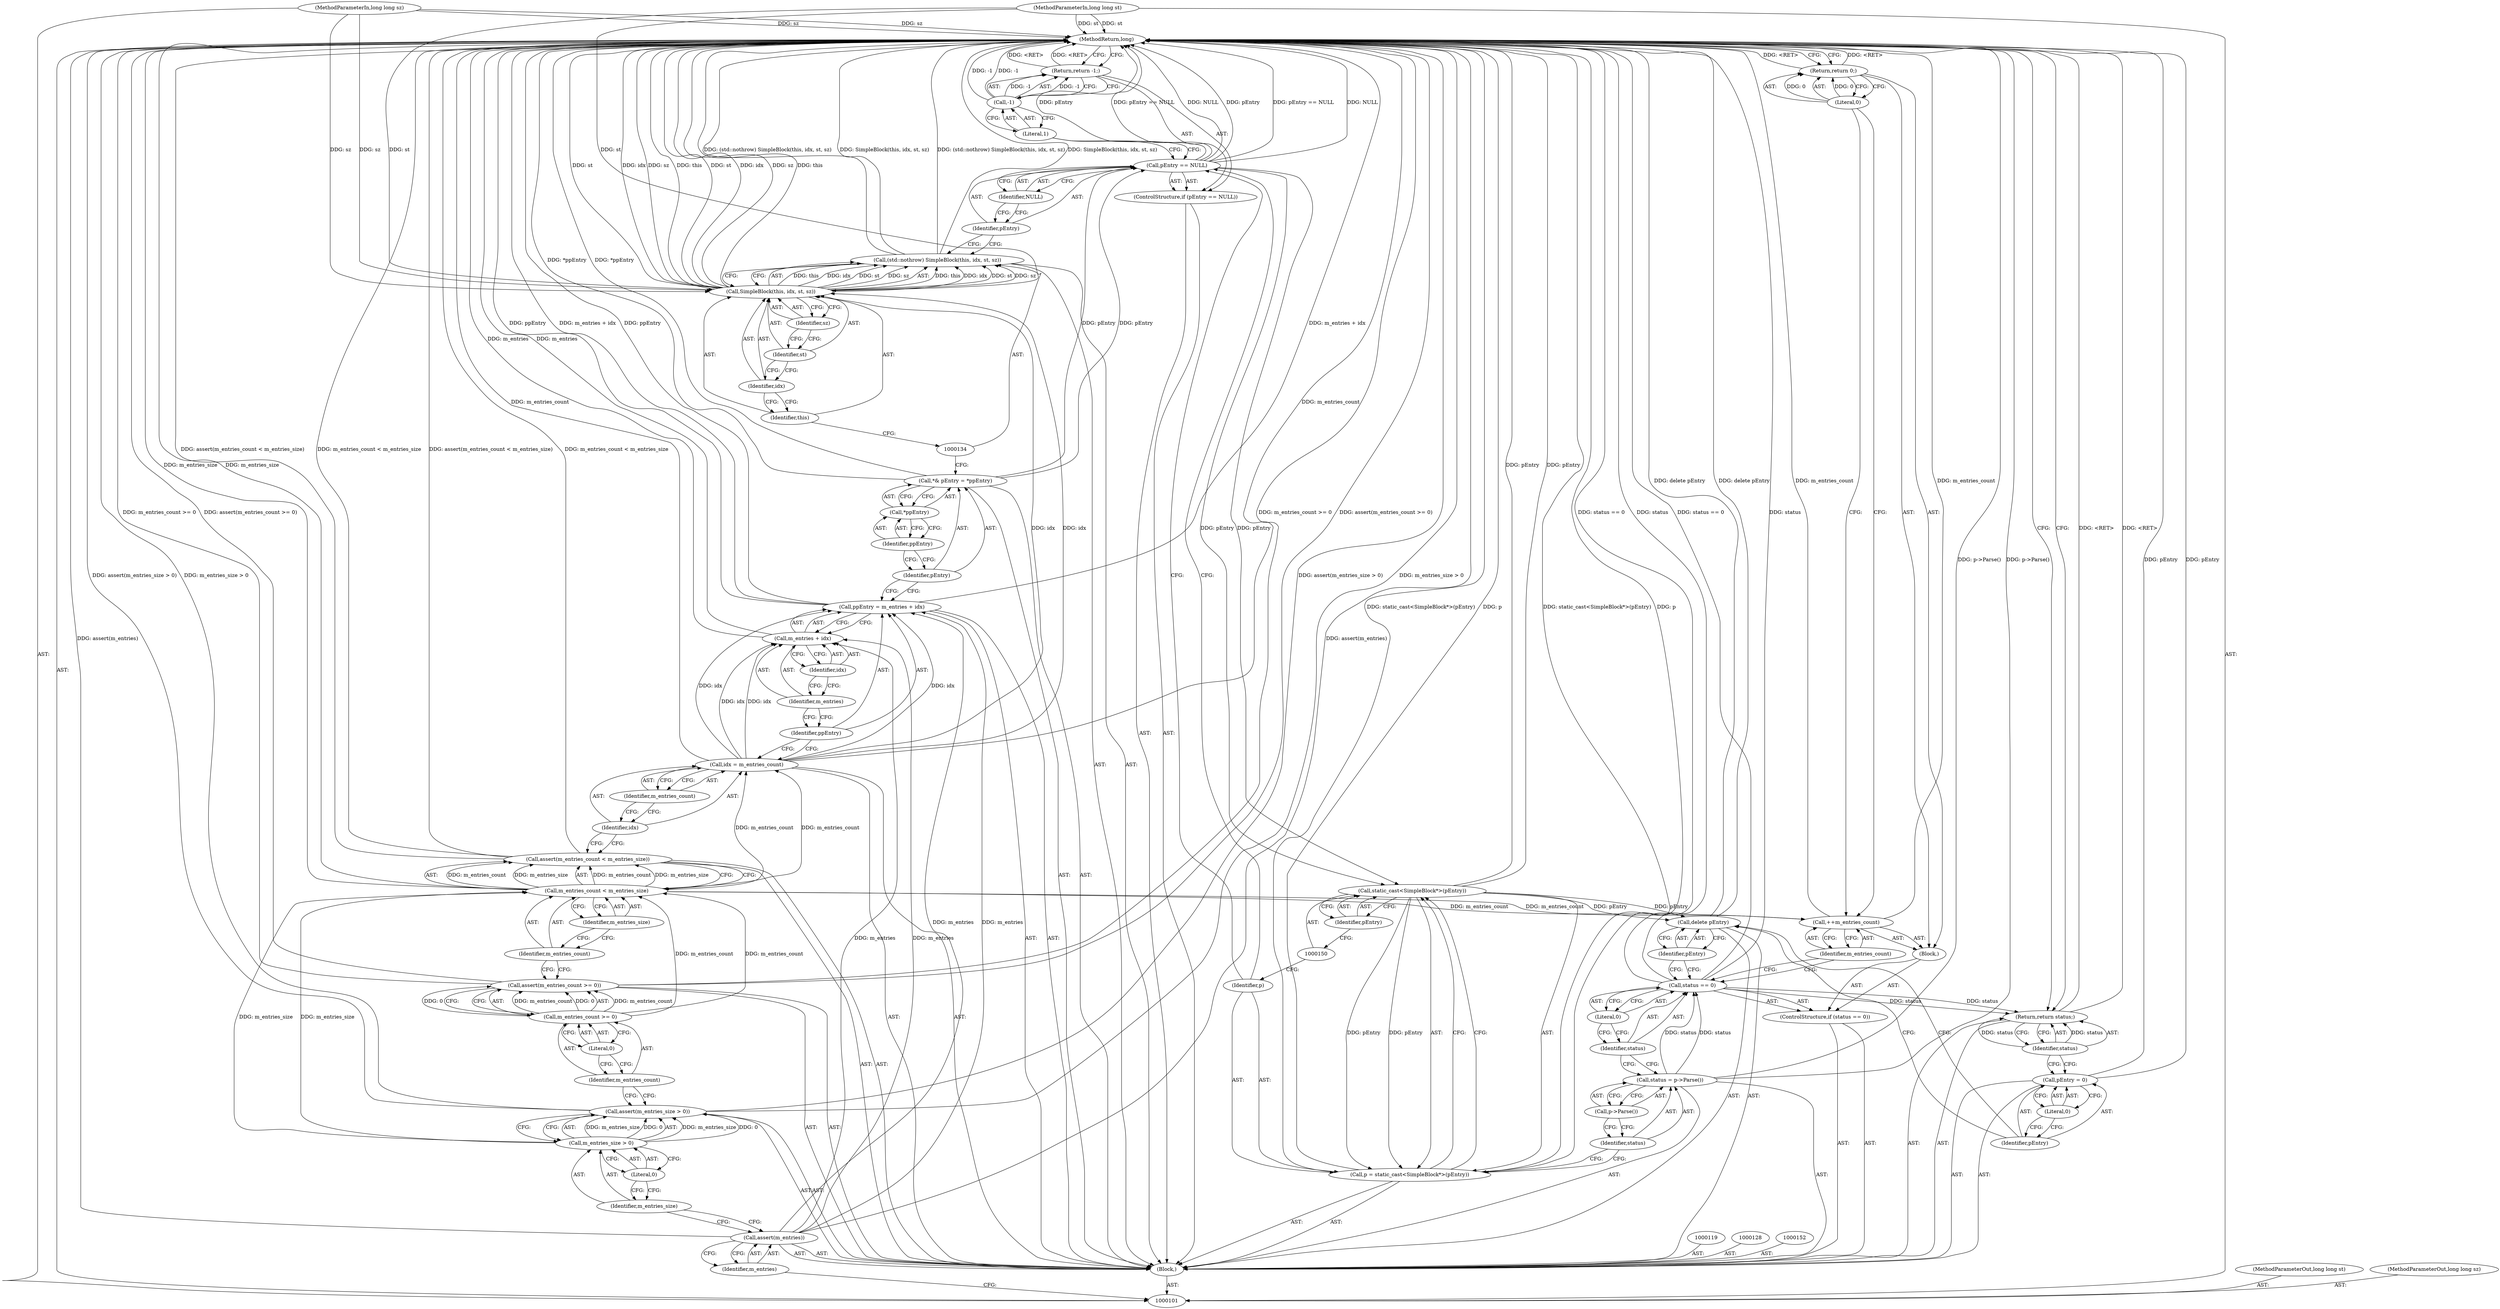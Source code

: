 digraph "1_Android_04839626ed859623901ebd3a5fd483982186b59d_22" {
"1000172" [label="(MethodReturn,long)"];
"1000123" [label="(Call,ppEntry = m_entries + idx)"];
"1000124" [label="(Identifier,ppEntry)"];
"1000125" [label="(Call,m_entries + idx)"];
"1000126" [label="(Identifier,m_entries)"];
"1000127" [label="(Identifier,idx)"];
"1000129" [label="(Call,*& pEntry = *ppEntry)"];
"1000130" [label="(Identifier,pEntry)"];
"1000131" [label="(Call,*ppEntry)"];
"1000132" [label="(Identifier,ppEntry)"];
"1000133" [label="(Call,(std::nothrow) SimpleBlock(this, idx, st, sz))"];
"1000135" [label="(Call,SimpleBlock(this, idx, st, sz))"];
"1000136" [label="(Identifier,this)"];
"1000137" [label="(Identifier,idx)"];
"1000138" [label="(Identifier,st)"];
"1000139" [label="(Identifier,sz)"];
"1000143" [label="(Identifier,NULL)"];
"1000140" [label="(ControlStructure,if (pEntry == NULL))"];
"1000141" [label="(Call,pEntry == NULL)"];
"1000142" [label="(Identifier,pEntry)"];
"1000145" [label="(Call,-1)"];
"1000146" [label="(Literal,1)"];
"1000144" [label="(Return,return -1;)"];
"1000147" [label="(Call,p = static_cast<SimpleBlock*>(pEntry))"];
"1000148" [label="(Identifier,p)"];
"1000149" [label="(Call,static_cast<SimpleBlock*>(pEntry))"];
"1000151" [label="(Identifier,pEntry)"];
"1000153" [label="(Call,status = p->Parse())"];
"1000154" [label="(Identifier,status)"];
"1000155" [label="(Call,p->Parse())"];
"1000159" [label="(Literal,0)"];
"1000156" [label="(ControlStructure,if (status == 0))"];
"1000157" [label="(Call,status == 0)"];
"1000158" [label="(Identifier,status)"];
"1000160" [label="(Block,)"];
"1000162" [label="(Identifier,m_entries_count)"];
"1000161" [label="(Call,++m_entries_count)"];
"1000102" [label="(MethodParameterIn,long long st)"];
"1000246" [label="(MethodParameterOut,long long st)"];
"1000164" [label="(Literal,0)"];
"1000163" [label="(Return,return 0;)"];
"1000166" [label="(Identifier,pEntry)"];
"1000165" [label="(Call,delete pEntry)"];
"1000169" [label="(Literal,0)"];
"1000167" [label="(Call,pEntry = 0)"];
"1000168" [label="(Identifier,pEntry)"];
"1000171" [label="(Identifier,status)"];
"1000170" [label="(Return,return status;)"];
"1000103" [label="(MethodParameterIn,long long sz)"];
"1000247" [label="(MethodParameterOut,long long sz)"];
"1000104" [label="(Block,)"];
"1000106" [label="(Identifier,m_entries)"];
"1000105" [label="(Call,assert(m_entries))"];
"1000108" [label="(Call,m_entries_size > 0)"];
"1000109" [label="(Identifier,m_entries_size)"];
"1000110" [label="(Literal,0)"];
"1000107" [label="(Call,assert(m_entries_size > 0))"];
"1000112" [label="(Call,m_entries_count >= 0)"];
"1000113" [label="(Identifier,m_entries_count)"];
"1000114" [label="(Literal,0)"];
"1000111" [label="(Call,assert(m_entries_count >= 0))"];
"1000116" [label="(Call,m_entries_count < m_entries_size)"];
"1000117" [label="(Identifier,m_entries_count)"];
"1000118" [label="(Identifier,m_entries_size)"];
"1000115" [label="(Call,assert(m_entries_count < m_entries_size))"];
"1000120" [label="(Call,idx = m_entries_count)"];
"1000121" [label="(Identifier,idx)"];
"1000122" [label="(Identifier,m_entries_count)"];
"1000172" -> "1000101"  [label="AST: "];
"1000172" -> "1000144"  [label="CFG: "];
"1000172" -> "1000163"  [label="CFG: "];
"1000172" -> "1000170"  [label="CFG: "];
"1000144" -> "1000172"  [label="DDG: <RET>"];
"1000141" -> "1000172"  [label="DDG: pEntry"];
"1000141" -> "1000172"  [label="DDG: pEntry == NULL"];
"1000141" -> "1000172"  [label="DDG: NULL"];
"1000123" -> "1000172"  [label="DDG: m_entries + idx"];
"1000123" -> "1000172"  [label="DDG: ppEntry"];
"1000107" -> "1000172"  [label="DDG: m_entries_size > 0"];
"1000107" -> "1000172"  [label="DDG: assert(m_entries_size > 0)"];
"1000157" -> "1000172"  [label="DDG: status == 0"];
"1000157" -> "1000172"  [label="DDG: status"];
"1000105" -> "1000172"  [label="DDG: assert(m_entries)"];
"1000115" -> "1000172"  [label="DDG: assert(m_entries_count < m_entries_size)"];
"1000115" -> "1000172"  [label="DDG: m_entries_count < m_entries_size"];
"1000116" -> "1000172"  [label="DDG: m_entries_size"];
"1000135" -> "1000172"  [label="DDG: st"];
"1000135" -> "1000172"  [label="DDG: idx"];
"1000135" -> "1000172"  [label="DDG: sz"];
"1000135" -> "1000172"  [label="DDG: this"];
"1000161" -> "1000172"  [label="DDG: m_entries_count"];
"1000167" -> "1000172"  [label="DDG: pEntry"];
"1000125" -> "1000172"  [label="DDG: m_entries"];
"1000149" -> "1000172"  [label="DDG: pEntry"];
"1000153" -> "1000172"  [label="DDG: p->Parse()"];
"1000103" -> "1000172"  [label="DDG: sz"];
"1000147" -> "1000172"  [label="DDG: static_cast<SimpleBlock*>(pEntry)"];
"1000147" -> "1000172"  [label="DDG: p"];
"1000133" -> "1000172"  [label="DDG: (std::nothrow) SimpleBlock(this, idx, st, sz)"];
"1000133" -> "1000172"  [label="DDG: SimpleBlock(this, idx, st, sz)"];
"1000102" -> "1000172"  [label="DDG: st"];
"1000111" -> "1000172"  [label="DDG: m_entries_count >= 0"];
"1000111" -> "1000172"  [label="DDG: assert(m_entries_count >= 0)"];
"1000120" -> "1000172"  [label="DDG: m_entries_count"];
"1000145" -> "1000172"  [label="DDG: -1"];
"1000129" -> "1000172"  [label="DDG: *ppEntry"];
"1000165" -> "1000172"  [label="DDG: delete pEntry"];
"1000170" -> "1000172"  [label="DDG: <RET>"];
"1000163" -> "1000172"  [label="DDG: <RET>"];
"1000123" -> "1000104"  [label="AST: "];
"1000123" -> "1000125"  [label="CFG: "];
"1000124" -> "1000123"  [label="AST: "];
"1000125" -> "1000123"  [label="AST: "];
"1000130" -> "1000123"  [label="CFG: "];
"1000123" -> "1000172"  [label="DDG: m_entries + idx"];
"1000123" -> "1000172"  [label="DDG: ppEntry"];
"1000105" -> "1000123"  [label="DDG: m_entries"];
"1000120" -> "1000123"  [label="DDG: idx"];
"1000124" -> "1000123"  [label="AST: "];
"1000124" -> "1000120"  [label="CFG: "];
"1000126" -> "1000124"  [label="CFG: "];
"1000125" -> "1000123"  [label="AST: "];
"1000125" -> "1000127"  [label="CFG: "];
"1000126" -> "1000125"  [label="AST: "];
"1000127" -> "1000125"  [label="AST: "];
"1000123" -> "1000125"  [label="CFG: "];
"1000125" -> "1000172"  [label="DDG: m_entries"];
"1000105" -> "1000125"  [label="DDG: m_entries"];
"1000120" -> "1000125"  [label="DDG: idx"];
"1000126" -> "1000125"  [label="AST: "];
"1000126" -> "1000124"  [label="CFG: "];
"1000127" -> "1000126"  [label="CFG: "];
"1000127" -> "1000125"  [label="AST: "];
"1000127" -> "1000126"  [label="CFG: "];
"1000125" -> "1000127"  [label="CFG: "];
"1000129" -> "1000104"  [label="AST: "];
"1000129" -> "1000131"  [label="CFG: "];
"1000130" -> "1000129"  [label="AST: "];
"1000131" -> "1000129"  [label="AST: "];
"1000134" -> "1000129"  [label="CFG: "];
"1000129" -> "1000172"  [label="DDG: *ppEntry"];
"1000129" -> "1000141"  [label="DDG: pEntry"];
"1000130" -> "1000129"  [label="AST: "];
"1000130" -> "1000123"  [label="CFG: "];
"1000132" -> "1000130"  [label="CFG: "];
"1000131" -> "1000129"  [label="AST: "];
"1000131" -> "1000132"  [label="CFG: "];
"1000132" -> "1000131"  [label="AST: "];
"1000129" -> "1000131"  [label="CFG: "];
"1000132" -> "1000131"  [label="AST: "];
"1000132" -> "1000130"  [label="CFG: "];
"1000131" -> "1000132"  [label="CFG: "];
"1000133" -> "1000104"  [label="AST: "];
"1000133" -> "1000135"  [label="CFG: "];
"1000134" -> "1000133"  [label="AST: "];
"1000135" -> "1000133"  [label="AST: "];
"1000142" -> "1000133"  [label="CFG: "];
"1000133" -> "1000172"  [label="DDG: (std::nothrow) SimpleBlock(this, idx, st, sz)"];
"1000133" -> "1000172"  [label="DDG: SimpleBlock(this, idx, st, sz)"];
"1000135" -> "1000133"  [label="DDG: this"];
"1000135" -> "1000133"  [label="DDG: idx"];
"1000135" -> "1000133"  [label="DDG: st"];
"1000135" -> "1000133"  [label="DDG: sz"];
"1000135" -> "1000133"  [label="AST: "];
"1000135" -> "1000139"  [label="CFG: "];
"1000136" -> "1000135"  [label="AST: "];
"1000137" -> "1000135"  [label="AST: "];
"1000138" -> "1000135"  [label="AST: "];
"1000139" -> "1000135"  [label="AST: "];
"1000133" -> "1000135"  [label="CFG: "];
"1000135" -> "1000172"  [label="DDG: st"];
"1000135" -> "1000172"  [label="DDG: idx"];
"1000135" -> "1000172"  [label="DDG: sz"];
"1000135" -> "1000172"  [label="DDG: this"];
"1000135" -> "1000133"  [label="DDG: this"];
"1000135" -> "1000133"  [label="DDG: idx"];
"1000135" -> "1000133"  [label="DDG: st"];
"1000135" -> "1000133"  [label="DDG: sz"];
"1000120" -> "1000135"  [label="DDG: idx"];
"1000102" -> "1000135"  [label="DDG: st"];
"1000103" -> "1000135"  [label="DDG: sz"];
"1000136" -> "1000135"  [label="AST: "];
"1000136" -> "1000134"  [label="CFG: "];
"1000137" -> "1000136"  [label="CFG: "];
"1000137" -> "1000135"  [label="AST: "];
"1000137" -> "1000136"  [label="CFG: "];
"1000138" -> "1000137"  [label="CFG: "];
"1000138" -> "1000135"  [label="AST: "];
"1000138" -> "1000137"  [label="CFG: "];
"1000139" -> "1000138"  [label="CFG: "];
"1000139" -> "1000135"  [label="AST: "];
"1000139" -> "1000138"  [label="CFG: "];
"1000135" -> "1000139"  [label="CFG: "];
"1000143" -> "1000141"  [label="AST: "];
"1000143" -> "1000142"  [label="CFG: "];
"1000141" -> "1000143"  [label="CFG: "];
"1000140" -> "1000104"  [label="AST: "];
"1000141" -> "1000140"  [label="AST: "];
"1000144" -> "1000140"  [label="AST: "];
"1000141" -> "1000140"  [label="AST: "];
"1000141" -> "1000143"  [label="CFG: "];
"1000142" -> "1000141"  [label="AST: "];
"1000143" -> "1000141"  [label="AST: "];
"1000146" -> "1000141"  [label="CFG: "];
"1000148" -> "1000141"  [label="CFG: "];
"1000141" -> "1000172"  [label="DDG: pEntry"];
"1000141" -> "1000172"  [label="DDG: pEntry == NULL"];
"1000141" -> "1000172"  [label="DDG: NULL"];
"1000129" -> "1000141"  [label="DDG: pEntry"];
"1000141" -> "1000149"  [label="DDG: pEntry"];
"1000142" -> "1000141"  [label="AST: "];
"1000142" -> "1000133"  [label="CFG: "];
"1000143" -> "1000142"  [label="CFG: "];
"1000145" -> "1000144"  [label="AST: "];
"1000145" -> "1000146"  [label="CFG: "];
"1000146" -> "1000145"  [label="AST: "];
"1000144" -> "1000145"  [label="CFG: "];
"1000145" -> "1000172"  [label="DDG: -1"];
"1000145" -> "1000144"  [label="DDG: -1"];
"1000146" -> "1000145"  [label="AST: "];
"1000146" -> "1000141"  [label="CFG: "];
"1000145" -> "1000146"  [label="CFG: "];
"1000144" -> "1000140"  [label="AST: "];
"1000144" -> "1000145"  [label="CFG: "];
"1000145" -> "1000144"  [label="AST: "];
"1000172" -> "1000144"  [label="CFG: "];
"1000144" -> "1000172"  [label="DDG: <RET>"];
"1000145" -> "1000144"  [label="DDG: -1"];
"1000147" -> "1000104"  [label="AST: "];
"1000147" -> "1000149"  [label="CFG: "];
"1000148" -> "1000147"  [label="AST: "];
"1000149" -> "1000147"  [label="AST: "];
"1000154" -> "1000147"  [label="CFG: "];
"1000147" -> "1000172"  [label="DDG: static_cast<SimpleBlock*>(pEntry)"];
"1000147" -> "1000172"  [label="DDG: p"];
"1000149" -> "1000147"  [label="DDG: pEntry"];
"1000148" -> "1000147"  [label="AST: "];
"1000148" -> "1000141"  [label="CFG: "];
"1000150" -> "1000148"  [label="CFG: "];
"1000149" -> "1000147"  [label="AST: "];
"1000149" -> "1000151"  [label="CFG: "];
"1000150" -> "1000149"  [label="AST: "];
"1000151" -> "1000149"  [label="AST: "];
"1000147" -> "1000149"  [label="CFG: "];
"1000149" -> "1000172"  [label="DDG: pEntry"];
"1000149" -> "1000147"  [label="DDG: pEntry"];
"1000141" -> "1000149"  [label="DDG: pEntry"];
"1000149" -> "1000165"  [label="DDG: pEntry"];
"1000151" -> "1000149"  [label="AST: "];
"1000151" -> "1000150"  [label="CFG: "];
"1000149" -> "1000151"  [label="CFG: "];
"1000153" -> "1000104"  [label="AST: "];
"1000153" -> "1000155"  [label="CFG: "];
"1000154" -> "1000153"  [label="AST: "];
"1000155" -> "1000153"  [label="AST: "];
"1000158" -> "1000153"  [label="CFG: "];
"1000153" -> "1000172"  [label="DDG: p->Parse()"];
"1000153" -> "1000157"  [label="DDG: status"];
"1000154" -> "1000153"  [label="AST: "];
"1000154" -> "1000147"  [label="CFG: "];
"1000155" -> "1000154"  [label="CFG: "];
"1000155" -> "1000153"  [label="AST: "];
"1000155" -> "1000154"  [label="CFG: "];
"1000153" -> "1000155"  [label="CFG: "];
"1000159" -> "1000157"  [label="AST: "];
"1000159" -> "1000158"  [label="CFG: "];
"1000157" -> "1000159"  [label="CFG: "];
"1000156" -> "1000104"  [label="AST: "];
"1000157" -> "1000156"  [label="AST: "];
"1000160" -> "1000156"  [label="AST: "];
"1000157" -> "1000156"  [label="AST: "];
"1000157" -> "1000159"  [label="CFG: "];
"1000158" -> "1000157"  [label="AST: "];
"1000159" -> "1000157"  [label="AST: "];
"1000162" -> "1000157"  [label="CFG: "];
"1000166" -> "1000157"  [label="CFG: "];
"1000157" -> "1000172"  [label="DDG: status == 0"];
"1000157" -> "1000172"  [label="DDG: status"];
"1000153" -> "1000157"  [label="DDG: status"];
"1000157" -> "1000170"  [label="DDG: status"];
"1000158" -> "1000157"  [label="AST: "];
"1000158" -> "1000153"  [label="CFG: "];
"1000159" -> "1000158"  [label="CFG: "];
"1000160" -> "1000156"  [label="AST: "];
"1000161" -> "1000160"  [label="AST: "];
"1000163" -> "1000160"  [label="AST: "];
"1000162" -> "1000161"  [label="AST: "];
"1000162" -> "1000157"  [label="CFG: "];
"1000161" -> "1000162"  [label="CFG: "];
"1000161" -> "1000160"  [label="AST: "];
"1000161" -> "1000162"  [label="CFG: "];
"1000162" -> "1000161"  [label="AST: "];
"1000164" -> "1000161"  [label="CFG: "];
"1000161" -> "1000172"  [label="DDG: m_entries_count"];
"1000116" -> "1000161"  [label="DDG: m_entries_count"];
"1000102" -> "1000101"  [label="AST: "];
"1000102" -> "1000172"  [label="DDG: st"];
"1000102" -> "1000135"  [label="DDG: st"];
"1000246" -> "1000101"  [label="AST: "];
"1000164" -> "1000163"  [label="AST: "];
"1000164" -> "1000161"  [label="CFG: "];
"1000163" -> "1000164"  [label="CFG: "];
"1000164" -> "1000163"  [label="DDG: 0"];
"1000163" -> "1000160"  [label="AST: "];
"1000163" -> "1000164"  [label="CFG: "];
"1000164" -> "1000163"  [label="AST: "];
"1000172" -> "1000163"  [label="CFG: "];
"1000163" -> "1000172"  [label="DDG: <RET>"];
"1000164" -> "1000163"  [label="DDG: 0"];
"1000166" -> "1000165"  [label="AST: "];
"1000166" -> "1000157"  [label="CFG: "];
"1000165" -> "1000166"  [label="CFG: "];
"1000165" -> "1000104"  [label="AST: "];
"1000165" -> "1000166"  [label="CFG: "];
"1000166" -> "1000165"  [label="AST: "];
"1000168" -> "1000165"  [label="CFG: "];
"1000165" -> "1000172"  [label="DDG: delete pEntry"];
"1000149" -> "1000165"  [label="DDG: pEntry"];
"1000169" -> "1000167"  [label="AST: "];
"1000169" -> "1000168"  [label="CFG: "];
"1000167" -> "1000169"  [label="CFG: "];
"1000167" -> "1000104"  [label="AST: "];
"1000167" -> "1000169"  [label="CFG: "];
"1000168" -> "1000167"  [label="AST: "];
"1000169" -> "1000167"  [label="AST: "];
"1000171" -> "1000167"  [label="CFG: "];
"1000167" -> "1000172"  [label="DDG: pEntry"];
"1000168" -> "1000167"  [label="AST: "];
"1000168" -> "1000165"  [label="CFG: "];
"1000169" -> "1000168"  [label="CFG: "];
"1000171" -> "1000170"  [label="AST: "];
"1000171" -> "1000167"  [label="CFG: "];
"1000170" -> "1000171"  [label="CFG: "];
"1000171" -> "1000170"  [label="DDG: status"];
"1000170" -> "1000104"  [label="AST: "];
"1000170" -> "1000171"  [label="CFG: "];
"1000171" -> "1000170"  [label="AST: "];
"1000172" -> "1000170"  [label="CFG: "];
"1000170" -> "1000172"  [label="DDG: <RET>"];
"1000171" -> "1000170"  [label="DDG: status"];
"1000157" -> "1000170"  [label="DDG: status"];
"1000103" -> "1000101"  [label="AST: "];
"1000103" -> "1000172"  [label="DDG: sz"];
"1000103" -> "1000135"  [label="DDG: sz"];
"1000247" -> "1000101"  [label="AST: "];
"1000104" -> "1000101"  [label="AST: "];
"1000105" -> "1000104"  [label="AST: "];
"1000107" -> "1000104"  [label="AST: "];
"1000111" -> "1000104"  [label="AST: "];
"1000115" -> "1000104"  [label="AST: "];
"1000119" -> "1000104"  [label="AST: "];
"1000120" -> "1000104"  [label="AST: "];
"1000123" -> "1000104"  [label="AST: "];
"1000128" -> "1000104"  [label="AST: "];
"1000129" -> "1000104"  [label="AST: "];
"1000133" -> "1000104"  [label="AST: "];
"1000140" -> "1000104"  [label="AST: "];
"1000147" -> "1000104"  [label="AST: "];
"1000152" -> "1000104"  [label="AST: "];
"1000153" -> "1000104"  [label="AST: "];
"1000156" -> "1000104"  [label="AST: "];
"1000165" -> "1000104"  [label="AST: "];
"1000167" -> "1000104"  [label="AST: "];
"1000170" -> "1000104"  [label="AST: "];
"1000106" -> "1000105"  [label="AST: "];
"1000106" -> "1000101"  [label="CFG: "];
"1000105" -> "1000106"  [label="CFG: "];
"1000105" -> "1000104"  [label="AST: "];
"1000105" -> "1000106"  [label="CFG: "];
"1000106" -> "1000105"  [label="AST: "];
"1000109" -> "1000105"  [label="CFG: "];
"1000105" -> "1000172"  [label="DDG: assert(m_entries)"];
"1000105" -> "1000123"  [label="DDG: m_entries"];
"1000105" -> "1000125"  [label="DDG: m_entries"];
"1000108" -> "1000107"  [label="AST: "];
"1000108" -> "1000110"  [label="CFG: "];
"1000109" -> "1000108"  [label="AST: "];
"1000110" -> "1000108"  [label="AST: "];
"1000107" -> "1000108"  [label="CFG: "];
"1000108" -> "1000107"  [label="DDG: m_entries_size"];
"1000108" -> "1000107"  [label="DDG: 0"];
"1000108" -> "1000116"  [label="DDG: m_entries_size"];
"1000109" -> "1000108"  [label="AST: "];
"1000109" -> "1000105"  [label="CFG: "];
"1000110" -> "1000109"  [label="CFG: "];
"1000110" -> "1000108"  [label="AST: "];
"1000110" -> "1000109"  [label="CFG: "];
"1000108" -> "1000110"  [label="CFG: "];
"1000107" -> "1000104"  [label="AST: "];
"1000107" -> "1000108"  [label="CFG: "];
"1000108" -> "1000107"  [label="AST: "];
"1000113" -> "1000107"  [label="CFG: "];
"1000107" -> "1000172"  [label="DDG: m_entries_size > 0"];
"1000107" -> "1000172"  [label="DDG: assert(m_entries_size > 0)"];
"1000108" -> "1000107"  [label="DDG: m_entries_size"];
"1000108" -> "1000107"  [label="DDG: 0"];
"1000112" -> "1000111"  [label="AST: "];
"1000112" -> "1000114"  [label="CFG: "];
"1000113" -> "1000112"  [label="AST: "];
"1000114" -> "1000112"  [label="AST: "];
"1000111" -> "1000112"  [label="CFG: "];
"1000112" -> "1000111"  [label="DDG: m_entries_count"];
"1000112" -> "1000111"  [label="DDG: 0"];
"1000112" -> "1000116"  [label="DDG: m_entries_count"];
"1000113" -> "1000112"  [label="AST: "];
"1000113" -> "1000107"  [label="CFG: "];
"1000114" -> "1000113"  [label="CFG: "];
"1000114" -> "1000112"  [label="AST: "];
"1000114" -> "1000113"  [label="CFG: "];
"1000112" -> "1000114"  [label="CFG: "];
"1000111" -> "1000104"  [label="AST: "];
"1000111" -> "1000112"  [label="CFG: "];
"1000112" -> "1000111"  [label="AST: "];
"1000117" -> "1000111"  [label="CFG: "];
"1000111" -> "1000172"  [label="DDG: m_entries_count >= 0"];
"1000111" -> "1000172"  [label="DDG: assert(m_entries_count >= 0)"];
"1000112" -> "1000111"  [label="DDG: m_entries_count"];
"1000112" -> "1000111"  [label="DDG: 0"];
"1000116" -> "1000115"  [label="AST: "];
"1000116" -> "1000118"  [label="CFG: "];
"1000117" -> "1000116"  [label="AST: "];
"1000118" -> "1000116"  [label="AST: "];
"1000115" -> "1000116"  [label="CFG: "];
"1000116" -> "1000172"  [label="DDG: m_entries_size"];
"1000116" -> "1000115"  [label="DDG: m_entries_count"];
"1000116" -> "1000115"  [label="DDG: m_entries_size"];
"1000112" -> "1000116"  [label="DDG: m_entries_count"];
"1000108" -> "1000116"  [label="DDG: m_entries_size"];
"1000116" -> "1000120"  [label="DDG: m_entries_count"];
"1000116" -> "1000161"  [label="DDG: m_entries_count"];
"1000117" -> "1000116"  [label="AST: "];
"1000117" -> "1000111"  [label="CFG: "];
"1000118" -> "1000117"  [label="CFG: "];
"1000118" -> "1000116"  [label="AST: "];
"1000118" -> "1000117"  [label="CFG: "];
"1000116" -> "1000118"  [label="CFG: "];
"1000115" -> "1000104"  [label="AST: "];
"1000115" -> "1000116"  [label="CFG: "];
"1000116" -> "1000115"  [label="AST: "];
"1000121" -> "1000115"  [label="CFG: "];
"1000115" -> "1000172"  [label="DDG: assert(m_entries_count < m_entries_size)"];
"1000115" -> "1000172"  [label="DDG: m_entries_count < m_entries_size"];
"1000116" -> "1000115"  [label="DDG: m_entries_count"];
"1000116" -> "1000115"  [label="DDG: m_entries_size"];
"1000120" -> "1000104"  [label="AST: "];
"1000120" -> "1000122"  [label="CFG: "];
"1000121" -> "1000120"  [label="AST: "];
"1000122" -> "1000120"  [label="AST: "];
"1000124" -> "1000120"  [label="CFG: "];
"1000120" -> "1000172"  [label="DDG: m_entries_count"];
"1000116" -> "1000120"  [label="DDG: m_entries_count"];
"1000120" -> "1000123"  [label="DDG: idx"];
"1000120" -> "1000125"  [label="DDG: idx"];
"1000120" -> "1000135"  [label="DDG: idx"];
"1000121" -> "1000120"  [label="AST: "];
"1000121" -> "1000115"  [label="CFG: "];
"1000122" -> "1000121"  [label="CFG: "];
"1000122" -> "1000120"  [label="AST: "];
"1000122" -> "1000121"  [label="CFG: "];
"1000120" -> "1000122"  [label="CFG: "];
}
